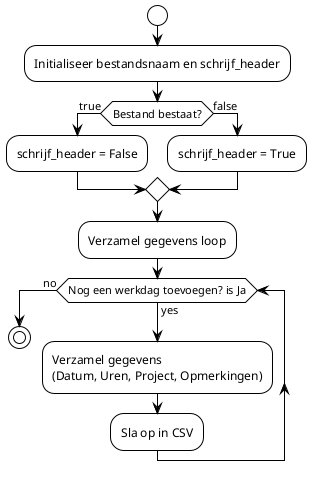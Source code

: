 @startuml
!theme plain

start
:Initialiseer bestandsnaam en schrijf_header;
if (Bestand bestaat?) then (true)
  :schrijf_header = False;
else (false)
  :schrijf_header = True;
endif
:Verzamel gegevens loop;
while (Nog een werkdag toevoegen? is Ja) is (yes)
  :Verzamel gegevens\n(Datum, Uren, Project, Opmerkingen);
  :Sla op in CSV;
endwhile (no)
stop

@enduml
